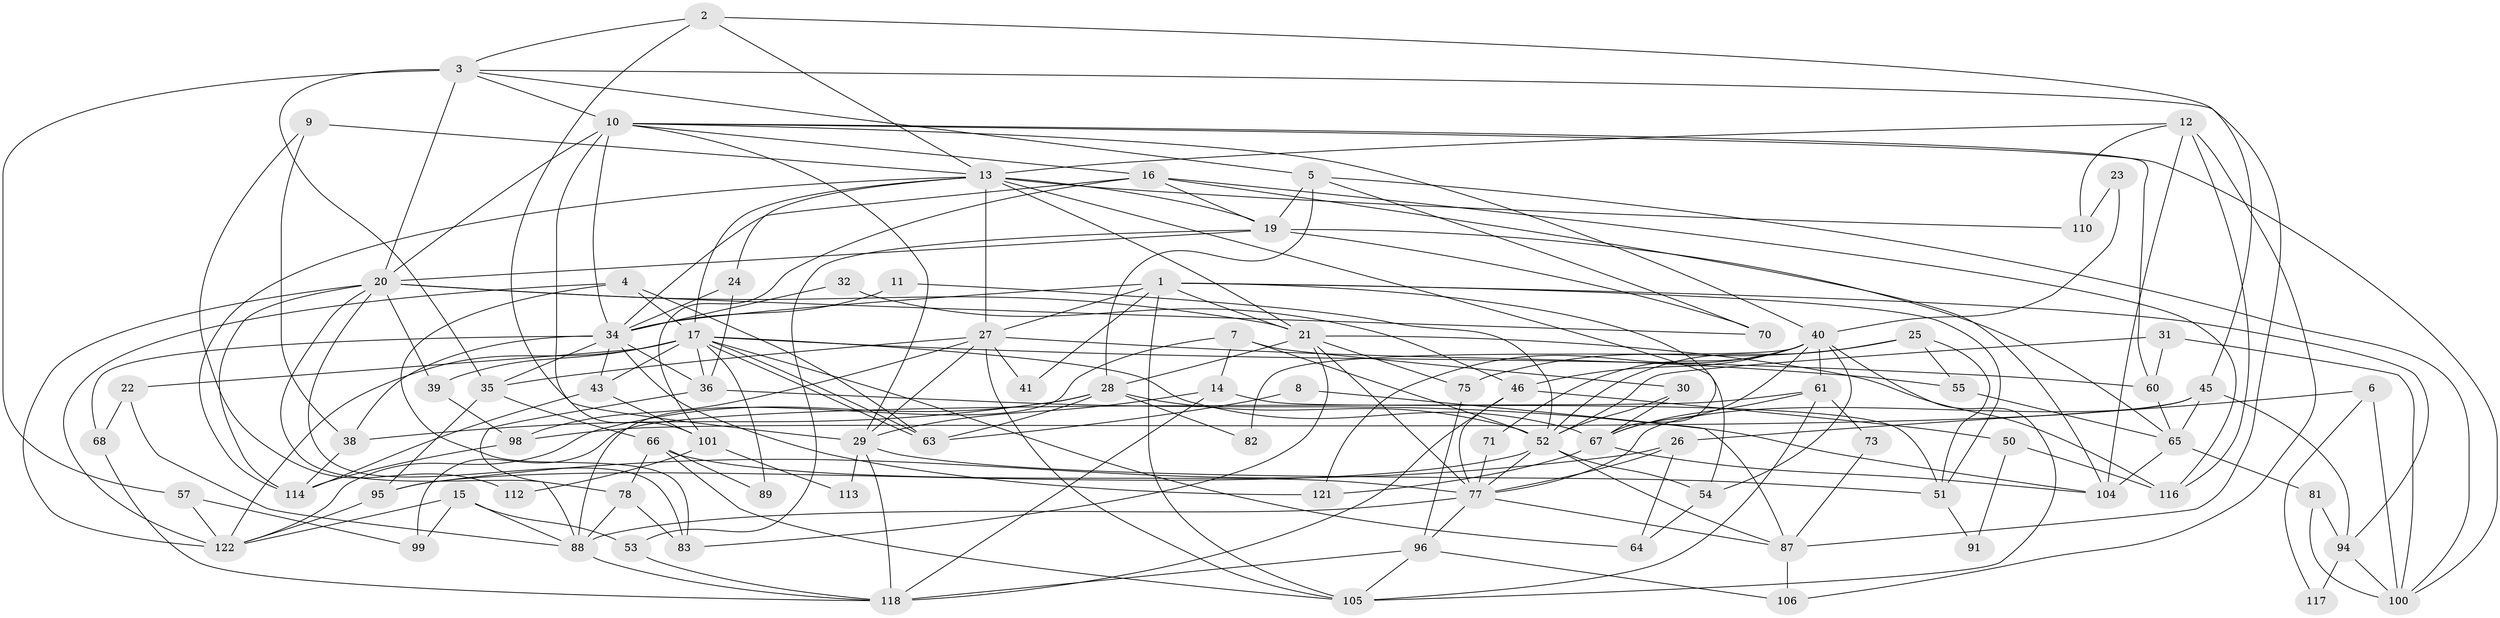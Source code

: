 // original degree distribution, {5: 0.2222222222222222, 4: 0.2222222222222222, 3: 0.29365079365079366, 2: 0.12698412698412698, 9: 0.007936507936507936, 6: 0.09523809523809523, 7: 0.031746031746031744}
// Generated by graph-tools (version 1.1) at 2025/18/03/04/25 18:18:42]
// undirected, 88 vertices, 210 edges
graph export_dot {
graph [start="1"]
  node [color=gray90,style=filled];
  1 [super="+93+103"];
  2;
  3 [super="+44+33"];
  4;
  5 [super="+123"];
  6;
  7 [super="+62"];
  8;
  9;
  10 [super="+80"];
  11;
  12;
  13 [super="+107"];
  14;
  15;
  16 [super="+49"];
  17 [super="+76+18"];
  19 [super="+97+37"];
  20 [super="+48+59"];
  21 [super="+102+42"];
  22;
  23;
  24;
  25;
  26;
  27 [super="+56"];
  28 [super="+90"];
  29 [super="+125+47"];
  30;
  31;
  32;
  34 [super="+69"];
  35 [super="+92"];
  36;
  38;
  39;
  40 [super="+58"];
  41;
  43;
  45;
  46;
  50;
  51;
  52 [super="+85"];
  53;
  54;
  55;
  57;
  60;
  61;
  63;
  64;
  65;
  66;
  67 [super="+74"];
  68;
  70;
  71;
  73;
  75;
  77 [super="+84"];
  78;
  81;
  82;
  83;
  87;
  88;
  89;
  91;
  94;
  95;
  96;
  98;
  99;
  100;
  101;
  104;
  105;
  106;
  110;
  112;
  113;
  114;
  116 [super="+126"];
  117;
  118;
  121;
  122;
  1 -- 34;
  1 -- 105;
  1 -- 41;
  1 -- 94;
  1 -- 51;
  1 -- 21;
  1 -- 54;
  1 -- 27;
  2 -- 29;
  2 -- 13;
  2 -- 45;
  2 -- 3;
  3 -- 87;
  3 -- 5;
  3 -- 57;
  3 -- 20;
  3 -- 35;
  3 -- 10;
  4 -- 122;
  4 -- 63;
  4 -- 83;
  4 -- 17 [weight=2];
  5 -- 70;
  5 -- 100;
  5 -- 28;
  5 -- 19;
  6 -- 100;
  6 -- 26;
  6 -- 117;
  7 -- 52;
  7 -- 14;
  7 -- 88;
  7 -- 30;
  8 -- 63;
  8 -- 87;
  9 -- 38;
  9 -- 13;
  9 -- 112;
  10 -- 34;
  10 -- 100;
  10 -- 101;
  10 -- 16;
  10 -- 20;
  10 -- 60;
  10 -- 29;
  10 -- 40;
  11 -- 52;
  11 -- 34;
  12 -- 104;
  12 -- 13;
  12 -- 106;
  12 -- 110;
  12 -- 116;
  13 -- 21;
  13 -- 19;
  13 -- 110;
  13 -- 27;
  13 -- 17;
  13 -- 24;
  13 -- 114;
  13 -- 67;
  14 -- 118;
  14 -- 51;
  14 -- 29;
  15 -- 122;
  15 -- 88;
  15 -- 53;
  15 -- 99;
  16 -- 116;
  16 -- 101;
  16 -- 104;
  16 -- 19;
  16 -- 34;
  17 -- 63;
  17 -- 63;
  17 -- 67;
  17 -- 22 [weight=2];
  17 -- 39;
  17 -- 122;
  17 -- 43;
  17 -- 60;
  17 -- 64;
  17 -- 36;
  17 -- 89;
  19 -- 65;
  19 -- 20;
  19 -- 53;
  19 -- 70;
  20 -- 122;
  20 -- 39;
  20 -- 78;
  20 -- 114;
  20 -- 83;
  20 -- 70;
  20 -- 21;
  21 -- 116;
  21 -- 83;
  21 -- 28;
  21 -- 75;
  21 -- 77;
  22 -- 68;
  22 -- 88;
  23 -- 110;
  23 -- 40;
  24 -- 34;
  24 -- 36;
  25 -- 51;
  25 -- 55;
  25 -- 75;
  25 -- 52;
  26 -- 77;
  26 -- 95;
  26 -- 64;
  27 -- 105;
  27 -- 55;
  27 -- 29;
  27 -- 35;
  27 -- 98;
  27 -- 41;
  28 -- 38;
  28 -- 52;
  28 -- 82;
  28 -- 122;
  28 -- 63;
  29 -- 113;
  29 -- 51;
  29 -- 118;
  30 -- 67;
  30 -- 52;
  31 -- 100;
  31 -- 52;
  31 -- 60;
  32 -- 34;
  32 -- 46;
  34 -- 68;
  34 -- 38;
  34 -- 35;
  34 -- 36;
  34 -- 121;
  34 -- 43;
  35 -- 95;
  35 -- 66;
  36 -- 88;
  36 -- 104;
  38 -- 114;
  39 -- 98;
  40 -- 46;
  40 -- 105;
  40 -- 121 [weight=2];
  40 -- 67;
  40 -- 71;
  40 -- 82;
  40 -- 54;
  40 -- 61;
  43 -- 101;
  43 -- 114;
  45 -- 65;
  45 -- 94;
  45 -- 98;
  45 -- 77;
  46 -- 118;
  46 -- 77;
  46 -- 50;
  50 -- 116;
  50 -- 91;
  51 -- 91;
  52 -- 87;
  52 -- 54;
  52 -- 77;
  52 -- 95;
  53 -- 118;
  54 -- 64;
  55 -- 65;
  57 -- 99;
  57 -- 122;
  60 -- 65;
  61 -- 105;
  61 -- 73;
  61 -- 99;
  61 -- 67;
  65 -- 104;
  65 -- 81;
  66 -- 78;
  66 -- 77;
  66 -- 89;
  66 -- 105;
  67 -- 104;
  67 -- 121 [weight=2];
  68 -- 118;
  71 -- 77;
  73 -- 87;
  75 -- 96;
  77 -- 88;
  77 -- 96;
  77 -- 87;
  78 -- 83;
  78 -- 88;
  81 -- 94;
  81 -- 100;
  87 -- 106;
  88 -- 118;
  94 -- 100;
  94 -- 117;
  95 -- 122;
  96 -- 105;
  96 -- 106;
  96 -- 118;
  98 -- 114;
  101 -- 112;
  101 -- 113;
}
